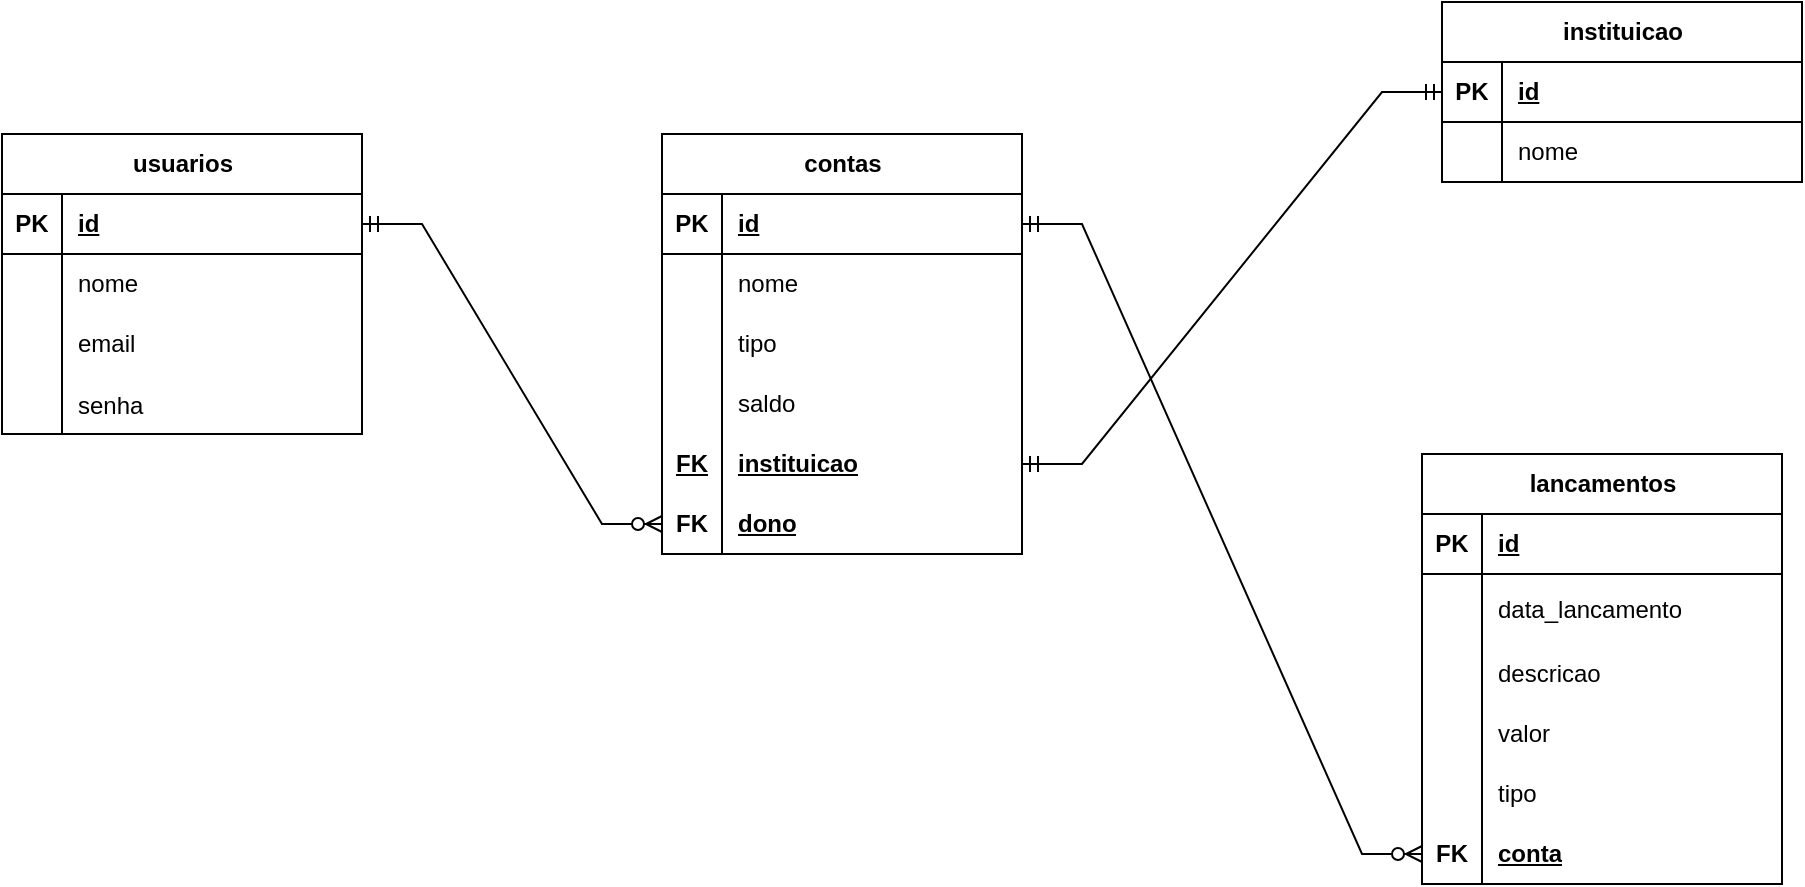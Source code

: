 <mxfile version="21.3.7" type="device">
  <diagram name="Página-1" id="OoV9kokfs8FvZuyCbFnL">
    <mxGraphModel dx="1434" dy="839" grid="1" gridSize="10" guides="1" tooltips="1" connect="1" arrows="1" fold="1" page="1" pageScale="1" pageWidth="1169" pageHeight="827" math="0" shadow="0">
      <root>
        <mxCell id="0" />
        <mxCell id="1" parent="0" />
        <mxCell id="dNO3r-8lVKFqEr_g1uu2-1" value="usuarios" style="shape=table;startSize=30;container=1;collapsible=1;childLayout=tableLayout;fixedRows=1;rowLines=0;fontStyle=1;align=center;resizeLast=1;html=1;" parent="1" vertex="1">
          <mxGeometry x="140" y="226" width="180" height="150" as="geometry" />
        </mxCell>
        <mxCell id="dNO3r-8lVKFqEr_g1uu2-2" value="" style="shape=tableRow;horizontal=0;startSize=0;swimlaneHead=0;swimlaneBody=0;fillColor=none;collapsible=0;dropTarget=0;points=[[0,0.5],[1,0.5]];portConstraint=eastwest;top=0;left=0;right=0;bottom=1;" parent="dNO3r-8lVKFqEr_g1uu2-1" vertex="1">
          <mxGeometry y="30" width="180" height="30" as="geometry" />
        </mxCell>
        <mxCell id="dNO3r-8lVKFqEr_g1uu2-3" value="PK" style="shape=partialRectangle;connectable=0;fillColor=none;top=0;left=0;bottom=0;right=0;fontStyle=1;overflow=hidden;whiteSpace=wrap;html=1;" parent="dNO3r-8lVKFqEr_g1uu2-2" vertex="1">
          <mxGeometry width="30" height="30" as="geometry">
            <mxRectangle width="30" height="30" as="alternateBounds" />
          </mxGeometry>
        </mxCell>
        <mxCell id="dNO3r-8lVKFqEr_g1uu2-4" value="id" style="shape=partialRectangle;connectable=0;fillColor=none;top=0;left=0;bottom=0;right=0;align=left;spacingLeft=6;fontStyle=5;overflow=hidden;whiteSpace=wrap;html=1;" parent="dNO3r-8lVKFqEr_g1uu2-2" vertex="1">
          <mxGeometry x="30" width="150" height="30" as="geometry">
            <mxRectangle width="150" height="30" as="alternateBounds" />
          </mxGeometry>
        </mxCell>
        <mxCell id="dNO3r-8lVKFqEr_g1uu2-5" value="" style="shape=tableRow;horizontal=0;startSize=0;swimlaneHead=0;swimlaneBody=0;fillColor=none;collapsible=0;dropTarget=0;points=[[0,0.5],[1,0.5]];portConstraint=eastwest;top=0;left=0;right=0;bottom=0;" parent="dNO3r-8lVKFqEr_g1uu2-1" vertex="1">
          <mxGeometry y="60" width="180" height="30" as="geometry" />
        </mxCell>
        <mxCell id="dNO3r-8lVKFqEr_g1uu2-6" value="" style="shape=partialRectangle;connectable=0;fillColor=none;top=0;left=0;bottom=0;right=0;editable=1;overflow=hidden;whiteSpace=wrap;html=1;" parent="dNO3r-8lVKFqEr_g1uu2-5" vertex="1">
          <mxGeometry width="30" height="30" as="geometry">
            <mxRectangle width="30" height="30" as="alternateBounds" />
          </mxGeometry>
        </mxCell>
        <mxCell id="dNO3r-8lVKFqEr_g1uu2-7" value="nome" style="shape=partialRectangle;connectable=0;fillColor=none;top=0;left=0;bottom=0;right=0;align=left;spacingLeft=6;overflow=hidden;whiteSpace=wrap;html=1;" parent="dNO3r-8lVKFqEr_g1uu2-5" vertex="1">
          <mxGeometry x="30" width="150" height="30" as="geometry">
            <mxRectangle width="150" height="30" as="alternateBounds" />
          </mxGeometry>
        </mxCell>
        <mxCell id="dNO3r-8lVKFqEr_g1uu2-8" value="" style="shape=tableRow;horizontal=0;startSize=0;swimlaneHead=0;swimlaneBody=0;fillColor=none;collapsible=0;dropTarget=0;points=[[0,0.5],[1,0.5]];portConstraint=eastwest;top=0;left=0;right=0;bottom=0;" parent="dNO3r-8lVKFqEr_g1uu2-1" vertex="1">
          <mxGeometry y="90" width="180" height="30" as="geometry" />
        </mxCell>
        <mxCell id="dNO3r-8lVKFqEr_g1uu2-9" value="" style="shape=partialRectangle;connectable=0;fillColor=none;top=0;left=0;bottom=0;right=0;editable=1;overflow=hidden;whiteSpace=wrap;html=1;" parent="dNO3r-8lVKFqEr_g1uu2-8" vertex="1">
          <mxGeometry width="30" height="30" as="geometry">
            <mxRectangle width="30" height="30" as="alternateBounds" />
          </mxGeometry>
        </mxCell>
        <mxCell id="dNO3r-8lVKFqEr_g1uu2-10" value="email" style="shape=partialRectangle;connectable=0;fillColor=none;top=0;left=0;bottom=0;right=0;align=left;spacingLeft=6;overflow=hidden;whiteSpace=wrap;html=1;" parent="dNO3r-8lVKFqEr_g1uu2-8" vertex="1">
          <mxGeometry x="30" width="150" height="30" as="geometry">
            <mxRectangle width="150" height="30" as="alternateBounds" />
          </mxGeometry>
        </mxCell>
        <mxCell id="dNO3r-8lVKFqEr_g1uu2-80" value="" style="shape=tableRow;horizontal=0;startSize=0;swimlaneHead=0;swimlaneBody=0;fillColor=none;collapsible=0;dropTarget=0;points=[[0,0.5],[1,0.5]];portConstraint=eastwest;top=0;left=0;right=0;bottom=0;" parent="dNO3r-8lVKFqEr_g1uu2-1" vertex="1">
          <mxGeometry y="120" width="180" height="30" as="geometry" />
        </mxCell>
        <mxCell id="dNO3r-8lVKFqEr_g1uu2-81" value="" style="shape=partialRectangle;connectable=0;fillColor=none;top=0;left=0;bottom=0;right=0;editable=1;overflow=hidden;" parent="dNO3r-8lVKFqEr_g1uu2-80" vertex="1">
          <mxGeometry width="30" height="30" as="geometry">
            <mxRectangle width="30" height="30" as="alternateBounds" />
          </mxGeometry>
        </mxCell>
        <mxCell id="dNO3r-8lVKFqEr_g1uu2-82" value="senha" style="shape=partialRectangle;connectable=0;fillColor=none;top=0;left=0;bottom=0;right=0;align=left;spacingLeft=6;overflow=hidden;" parent="dNO3r-8lVKFqEr_g1uu2-80" vertex="1">
          <mxGeometry x="30" width="150" height="30" as="geometry">
            <mxRectangle width="150" height="30" as="alternateBounds" />
          </mxGeometry>
        </mxCell>
        <mxCell id="dNO3r-8lVKFqEr_g1uu2-14" value="contas" style="shape=table;startSize=30;container=1;collapsible=1;childLayout=tableLayout;fixedRows=1;rowLines=0;fontStyle=1;align=center;resizeLast=1;html=1;" parent="1" vertex="1">
          <mxGeometry x="470" y="226" width="180" height="210" as="geometry" />
        </mxCell>
        <mxCell id="dNO3r-8lVKFqEr_g1uu2-15" value="" style="shape=tableRow;horizontal=0;startSize=0;swimlaneHead=0;swimlaneBody=0;fillColor=none;collapsible=0;dropTarget=0;points=[[0,0.5],[1,0.5]];portConstraint=eastwest;top=0;left=0;right=0;bottom=1;" parent="dNO3r-8lVKFqEr_g1uu2-14" vertex="1">
          <mxGeometry y="30" width="180" height="30" as="geometry" />
        </mxCell>
        <mxCell id="dNO3r-8lVKFqEr_g1uu2-16" value="PK" style="shape=partialRectangle;connectable=0;fillColor=none;top=0;left=0;bottom=0;right=0;fontStyle=1;overflow=hidden;whiteSpace=wrap;html=1;" parent="dNO3r-8lVKFqEr_g1uu2-15" vertex="1">
          <mxGeometry width="30" height="30" as="geometry">
            <mxRectangle width="30" height="30" as="alternateBounds" />
          </mxGeometry>
        </mxCell>
        <mxCell id="dNO3r-8lVKFqEr_g1uu2-17" value="id" style="shape=partialRectangle;connectable=0;fillColor=none;top=0;left=0;bottom=0;right=0;align=left;spacingLeft=6;fontStyle=5;overflow=hidden;whiteSpace=wrap;html=1;" parent="dNO3r-8lVKFqEr_g1uu2-15" vertex="1">
          <mxGeometry x="30" width="150" height="30" as="geometry">
            <mxRectangle width="150" height="30" as="alternateBounds" />
          </mxGeometry>
        </mxCell>
        <mxCell id="dNO3r-8lVKFqEr_g1uu2-18" value="" style="shape=tableRow;horizontal=0;startSize=0;swimlaneHead=0;swimlaneBody=0;fillColor=none;collapsible=0;dropTarget=0;points=[[0,0.5],[1,0.5]];portConstraint=eastwest;top=0;left=0;right=0;bottom=0;" parent="dNO3r-8lVKFqEr_g1uu2-14" vertex="1">
          <mxGeometry y="60" width="180" height="30" as="geometry" />
        </mxCell>
        <mxCell id="dNO3r-8lVKFqEr_g1uu2-19" value="" style="shape=partialRectangle;connectable=0;fillColor=none;top=0;left=0;bottom=0;right=0;editable=1;overflow=hidden;whiteSpace=wrap;html=1;" parent="dNO3r-8lVKFqEr_g1uu2-18" vertex="1">
          <mxGeometry width="30" height="30" as="geometry">
            <mxRectangle width="30" height="30" as="alternateBounds" />
          </mxGeometry>
        </mxCell>
        <mxCell id="dNO3r-8lVKFqEr_g1uu2-20" value="nome" style="shape=partialRectangle;connectable=0;fillColor=none;top=0;left=0;bottom=0;right=0;align=left;spacingLeft=6;overflow=hidden;whiteSpace=wrap;html=1;" parent="dNO3r-8lVKFqEr_g1uu2-18" vertex="1">
          <mxGeometry x="30" width="150" height="30" as="geometry">
            <mxRectangle width="150" height="30" as="alternateBounds" />
          </mxGeometry>
        </mxCell>
        <mxCell id="dNO3r-8lVKFqEr_g1uu2-21" value="" style="shape=tableRow;horizontal=0;startSize=0;swimlaneHead=0;swimlaneBody=0;fillColor=none;collapsible=0;dropTarget=0;points=[[0,0.5],[1,0.5]];portConstraint=eastwest;top=0;left=0;right=0;bottom=0;" parent="dNO3r-8lVKFqEr_g1uu2-14" vertex="1">
          <mxGeometry y="90" width="180" height="30" as="geometry" />
        </mxCell>
        <mxCell id="dNO3r-8lVKFqEr_g1uu2-22" value="" style="shape=partialRectangle;connectable=0;fillColor=none;top=0;left=0;bottom=0;right=0;editable=1;overflow=hidden;whiteSpace=wrap;html=1;" parent="dNO3r-8lVKFqEr_g1uu2-21" vertex="1">
          <mxGeometry width="30" height="30" as="geometry">
            <mxRectangle width="30" height="30" as="alternateBounds" />
          </mxGeometry>
        </mxCell>
        <mxCell id="dNO3r-8lVKFqEr_g1uu2-23" value="tipo" style="shape=partialRectangle;connectable=0;fillColor=none;top=0;left=0;bottom=0;right=0;align=left;spacingLeft=6;overflow=hidden;whiteSpace=wrap;html=1;" parent="dNO3r-8lVKFqEr_g1uu2-21" vertex="1">
          <mxGeometry x="30" width="150" height="30" as="geometry">
            <mxRectangle width="150" height="30" as="alternateBounds" />
          </mxGeometry>
        </mxCell>
        <mxCell id="dNO3r-8lVKFqEr_g1uu2-24" value="" style="shape=tableRow;horizontal=0;startSize=0;swimlaneHead=0;swimlaneBody=0;fillColor=none;collapsible=0;dropTarget=0;points=[[0,0.5],[1,0.5]];portConstraint=eastwest;top=0;left=0;right=0;bottom=0;" parent="dNO3r-8lVKFqEr_g1uu2-14" vertex="1">
          <mxGeometry y="120" width="180" height="30" as="geometry" />
        </mxCell>
        <mxCell id="dNO3r-8lVKFqEr_g1uu2-25" value="" style="shape=partialRectangle;connectable=0;fillColor=none;top=0;left=0;bottom=0;right=0;editable=1;overflow=hidden;whiteSpace=wrap;html=1;" parent="dNO3r-8lVKFqEr_g1uu2-24" vertex="1">
          <mxGeometry width="30" height="30" as="geometry">
            <mxRectangle width="30" height="30" as="alternateBounds" />
          </mxGeometry>
        </mxCell>
        <mxCell id="dNO3r-8lVKFqEr_g1uu2-26" value="saldo" style="shape=partialRectangle;connectable=0;fillColor=none;top=0;left=0;bottom=0;right=0;align=left;spacingLeft=6;overflow=hidden;whiteSpace=wrap;html=1;" parent="dNO3r-8lVKFqEr_g1uu2-24" vertex="1">
          <mxGeometry x="30" width="150" height="30" as="geometry">
            <mxRectangle width="150" height="30" as="alternateBounds" />
          </mxGeometry>
        </mxCell>
        <mxCell id="dNO3r-8lVKFqEr_g1uu2-102" value="" style="shape=tableRow;horizontal=0;startSize=0;swimlaneHead=0;swimlaneBody=0;fillColor=none;collapsible=0;dropTarget=0;points=[[0,0.5],[1,0.5]];portConstraint=eastwest;top=0;left=0;right=0;bottom=0;fontStyle=5" parent="dNO3r-8lVKFqEr_g1uu2-14" vertex="1">
          <mxGeometry y="150" width="180" height="30" as="geometry" />
        </mxCell>
        <mxCell id="dNO3r-8lVKFqEr_g1uu2-103" value="FK" style="shape=partialRectangle;connectable=0;fillColor=none;top=0;left=0;bottom=0;right=0;fontStyle=5;overflow=hidden;whiteSpace=wrap;html=1;" parent="dNO3r-8lVKFqEr_g1uu2-102" vertex="1">
          <mxGeometry width="30" height="30" as="geometry">
            <mxRectangle width="30" height="30" as="alternateBounds" />
          </mxGeometry>
        </mxCell>
        <mxCell id="dNO3r-8lVKFqEr_g1uu2-104" value="&lt;b&gt;&lt;u&gt;instituicao&lt;/u&gt;&lt;/b&gt;" style="shape=partialRectangle;connectable=0;fillColor=none;top=0;left=0;bottom=0;right=0;align=left;spacingLeft=6;fontStyle=0;overflow=hidden;whiteSpace=wrap;html=1;" parent="dNO3r-8lVKFqEr_g1uu2-102" vertex="1">
          <mxGeometry x="30" width="150" height="30" as="geometry">
            <mxRectangle width="150" height="30" as="alternateBounds" />
          </mxGeometry>
        </mxCell>
        <mxCell id="dNO3r-8lVKFqEr_g1uu2-59" value="" style="shape=tableRow;horizontal=0;startSize=0;swimlaneHead=0;swimlaneBody=0;fillColor=none;collapsible=0;dropTarget=0;points=[[0,0.5],[1,0.5]];portConstraint=eastwest;top=0;left=0;right=0;bottom=1;" parent="dNO3r-8lVKFqEr_g1uu2-14" vertex="1">
          <mxGeometry y="180" width="180" height="30" as="geometry" />
        </mxCell>
        <mxCell id="dNO3r-8lVKFqEr_g1uu2-60" value="FK" style="shape=partialRectangle;connectable=0;fillColor=none;top=0;left=0;bottom=0;right=0;fontStyle=1;overflow=hidden;whiteSpace=wrap;html=1;" parent="dNO3r-8lVKFqEr_g1uu2-59" vertex="1">
          <mxGeometry width="30" height="30" as="geometry">
            <mxRectangle width="30" height="30" as="alternateBounds" />
          </mxGeometry>
        </mxCell>
        <mxCell id="dNO3r-8lVKFqEr_g1uu2-61" value="dono" style="shape=partialRectangle;connectable=0;fillColor=none;top=0;left=0;bottom=0;right=0;align=left;spacingLeft=6;fontStyle=5;overflow=hidden;whiteSpace=wrap;html=1;" parent="dNO3r-8lVKFqEr_g1uu2-59" vertex="1">
          <mxGeometry x="30" width="150" height="30" as="geometry">
            <mxRectangle width="150" height="30" as="alternateBounds" />
          </mxGeometry>
        </mxCell>
        <mxCell id="dNO3r-8lVKFqEr_g1uu2-62" value="" style="edgeStyle=entityRelationEdgeStyle;fontSize=12;html=1;endArrow=ERzeroToMany;startArrow=ERmandOne;rounded=0;exitX=1;exitY=0.5;exitDx=0;exitDy=0;entryX=0;entryY=0.5;entryDx=0;entryDy=0;" parent="1" source="dNO3r-8lVKFqEr_g1uu2-2" target="dNO3r-8lVKFqEr_g1uu2-59" edge="1">
          <mxGeometry width="100" height="100" relative="1" as="geometry">
            <mxPoint x="290" y="476" as="sourcePoint" />
            <mxPoint x="390" y="376" as="targetPoint" />
          </mxGeometry>
        </mxCell>
        <mxCell id="dNO3r-8lVKFqEr_g1uu2-63" value="lancamentos" style="shape=table;startSize=30;container=1;collapsible=1;childLayout=tableLayout;fixedRows=1;rowLines=0;fontStyle=1;align=center;resizeLast=1;html=1;" parent="1" vertex="1">
          <mxGeometry x="850" y="386" width="180" height="215" as="geometry" />
        </mxCell>
        <mxCell id="dNO3r-8lVKFqEr_g1uu2-64" value="" style="shape=tableRow;horizontal=0;startSize=0;swimlaneHead=0;swimlaneBody=0;fillColor=none;collapsible=0;dropTarget=0;points=[[0,0.5],[1,0.5]];portConstraint=eastwest;top=0;left=0;right=0;bottom=1;" parent="dNO3r-8lVKFqEr_g1uu2-63" vertex="1">
          <mxGeometry y="30" width="180" height="30" as="geometry" />
        </mxCell>
        <mxCell id="dNO3r-8lVKFqEr_g1uu2-65" value="PK" style="shape=partialRectangle;connectable=0;fillColor=none;top=0;left=0;bottom=0;right=0;fontStyle=1;overflow=hidden;whiteSpace=wrap;html=1;" parent="dNO3r-8lVKFqEr_g1uu2-64" vertex="1">
          <mxGeometry width="30" height="30" as="geometry">
            <mxRectangle width="30" height="30" as="alternateBounds" />
          </mxGeometry>
        </mxCell>
        <mxCell id="dNO3r-8lVKFqEr_g1uu2-66" value="id" style="shape=partialRectangle;connectable=0;fillColor=none;top=0;left=0;bottom=0;right=0;align=left;spacingLeft=6;fontStyle=5;overflow=hidden;whiteSpace=wrap;html=1;" parent="dNO3r-8lVKFqEr_g1uu2-64" vertex="1">
          <mxGeometry x="30" width="150" height="30" as="geometry">
            <mxRectangle width="150" height="30" as="alternateBounds" />
          </mxGeometry>
        </mxCell>
        <mxCell id="dNO3r-8lVKFqEr_g1uu2-67" value="" style="shape=tableRow;horizontal=0;startSize=0;swimlaneHead=0;swimlaneBody=0;fillColor=none;collapsible=0;dropTarget=0;points=[[0,0.5],[1,0.5]];portConstraint=eastwest;top=0;left=0;right=0;bottom=0;" parent="dNO3r-8lVKFqEr_g1uu2-63" vertex="1">
          <mxGeometry y="60" width="180" height="35" as="geometry" />
        </mxCell>
        <mxCell id="dNO3r-8lVKFqEr_g1uu2-68" value="" style="shape=partialRectangle;connectable=0;fillColor=none;top=0;left=0;bottom=0;right=0;editable=1;overflow=hidden;whiteSpace=wrap;html=1;" parent="dNO3r-8lVKFqEr_g1uu2-67" vertex="1">
          <mxGeometry width="30" height="35" as="geometry">
            <mxRectangle width="30" height="35" as="alternateBounds" />
          </mxGeometry>
        </mxCell>
        <mxCell id="dNO3r-8lVKFqEr_g1uu2-69" value="data_lancamento" style="shape=partialRectangle;connectable=0;fillColor=none;top=0;left=0;bottom=0;right=0;align=left;spacingLeft=6;overflow=hidden;whiteSpace=wrap;html=1;" parent="dNO3r-8lVKFqEr_g1uu2-67" vertex="1">
          <mxGeometry x="30" width="150" height="35" as="geometry">
            <mxRectangle width="150" height="35" as="alternateBounds" />
          </mxGeometry>
        </mxCell>
        <mxCell id="dNO3r-8lVKFqEr_g1uu2-83" value="" style="shape=tableRow;horizontal=0;startSize=0;swimlaneHead=0;swimlaneBody=0;fillColor=none;collapsible=0;dropTarget=0;points=[[0,0.5],[1,0.5]];portConstraint=eastwest;top=0;left=0;right=0;bottom=0;" parent="dNO3r-8lVKFqEr_g1uu2-63" vertex="1">
          <mxGeometry y="95" width="180" height="30" as="geometry" />
        </mxCell>
        <mxCell id="dNO3r-8lVKFqEr_g1uu2-84" value="" style="shape=partialRectangle;connectable=0;fillColor=none;top=0;left=0;bottom=0;right=0;editable=1;overflow=hidden;whiteSpace=wrap;html=1;" parent="dNO3r-8lVKFqEr_g1uu2-83" vertex="1">
          <mxGeometry width="30" height="30" as="geometry">
            <mxRectangle width="30" height="30" as="alternateBounds" />
          </mxGeometry>
        </mxCell>
        <mxCell id="dNO3r-8lVKFqEr_g1uu2-85" value="descricao" style="shape=partialRectangle;connectable=0;fillColor=none;top=0;left=0;bottom=0;right=0;align=left;spacingLeft=6;overflow=hidden;whiteSpace=wrap;html=1;" parent="dNO3r-8lVKFqEr_g1uu2-83" vertex="1">
          <mxGeometry x="30" width="150" height="30" as="geometry">
            <mxRectangle width="150" height="30" as="alternateBounds" />
          </mxGeometry>
        </mxCell>
        <mxCell id="dNO3r-8lVKFqEr_g1uu2-70" value="" style="shape=tableRow;horizontal=0;startSize=0;swimlaneHead=0;swimlaneBody=0;fillColor=none;collapsible=0;dropTarget=0;points=[[0,0.5],[1,0.5]];portConstraint=eastwest;top=0;left=0;right=0;bottom=0;" parent="dNO3r-8lVKFqEr_g1uu2-63" vertex="1">
          <mxGeometry y="125" width="180" height="30" as="geometry" />
        </mxCell>
        <mxCell id="dNO3r-8lVKFqEr_g1uu2-71" value="" style="shape=partialRectangle;connectable=0;fillColor=none;top=0;left=0;bottom=0;right=0;editable=1;overflow=hidden;whiteSpace=wrap;html=1;" parent="dNO3r-8lVKFqEr_g1uu2-70" vertex="1">
          <mxGeometry width="30" height="30" as="geometry">
            <mxRectangle width="30" height="30" as="alternateBounds" />
          </mxGeometry>
        </mxCell>
        <mxCell id="dNO3r-8lVKFqEr_g1uu2-72" value="valor" style="shape=partialRectangle;connectable=0;fillColor=none;top=0;left=0;bottom=0;right=0;align=left;spacingLeft=6;overflow=hidden;whiteSpace=wrap;html=1;" parent="dNO3r-8lVKFqEr_g1uu2-70" vertex="1">
          <mxGeometry x="30" width="150" height="30" as="geometry">
            <mxRectangle width="150" height="30" as="alternateBounds" />
          </mxGeometry>
        </mxCell>
        <mxCell id="dNO3r-8lVKFqEr_g1uu2-73" value="" style="shape=tableRow;horizontal=0;startSize=0;swimlaneHead=0;swimlaneBody=0;fillColor=none;collapsible=0;dropTarget=0;points=[[0,0.5],[1,0.5]];portConstraint=eastwest;top=0;left=0;right=0;bottom=0;" parent="dNO3r-8lVKFqEr_g1uu2-63" vertex="1">
          <mxGeometry y="155" width="180" height="30" as="geometry" />
        </mxCell>
        <mxCell id="dNO3r-8lVKFqEr_g1uu2-74" value="" style="shape=partialRectangle;connectable=0;fillColor=none;top=0;left=0;bottom=0;right=0;editable=1;overflow=hidden;whiteSpace=wrap;html=1;" parent="dNO3r-8lVKFqEr_g1uu2-73" vertex="1">
          <mxGeometry width="30" height="30" as="geometry">
            <mxRectangle width="30" height="30" as="alternateBounds" />
          </mxGeometry>
        </mxCell>
        <mxCell id="dNO3r-8lVKFqEr_g1uu2-75" value="tipo" style="shape=partialRectangle;connectable=0;fillColor=none;top=0;left=0;bottom=0;right=0;align=left;spacingLeft=6;overflow=hidden;whiteSpace=wrap;html=1;" parent="dNO3r-8lVKFqEr_g1uu2-73" vertex="1">
          <mxGeometry x="30" width="150" height="30" as="geometry">
            <mxRectangle width="150" height="30" as="alternateBounds" />
          </mxGeometry>
        </mxCell>
        <mxCell id="dNO3r-8lVKFqEr_g1uu2-76" value="" style="shape=tableRow;horizontal=0;startSize=0;swimlaneHead=0;swimlaneBody=0;fillColor=none;collapsible=0;dropTarget=0;points=[[0,0.5],[1,0.5]];portConstraint=eastwest;top=0;left=0;right=0;bottom=0;fontStyle=1" parent="dNO3r-8lVKFqEr_g1uu2-63" vertex="1">
          <mxGeometry y="185" width="180" height="30" as="geometry" />
        </mxCell>
        <mxCell id="dNO3r-8lVKFqEr_g1uu2-77" value="FK" style="shape=partialRectangle;connectable=0;fillColor=none;top=0;left=0;bottom=0;right=0;fontStyle=1;overflow=hidden;whiteSpace=wrap;html=1;" parent="dNO3r-8lVKFqEr_g1uu2-76" vertex="1">
          <mxGeometry width="30" height="30" as="geometry">
            <mxRectangle width="30" height="30" as="alternateBounds" />
          </mxGeometry>
        </mxCell>
        <mxCell id="dNO3r-8lVKFqEr_g1uu2-78" value="conta" style="shape=partialRectangle;connectable=0;fillColor=none;top=0;left=0;bottom=0;right=0;align=left;spacingLeft=6;fontStyle=5;overflow=hidden;whiteSpace=wrap;html=1;" parent="dNO3r-8lVKFqEr_g1uu2-76" vertex="1">
          <mxGeometry x="30" width="150" height="30" as="geometry">
            <mxRectangle width="150" height="30" as="alternateBounds" />
          </mxGeometry>
        </mxCell>
        <mxCell id="dNO3r-8lVKFqEr_g1uu2-79" value="" style="edgeStyle=entityRelationEdgeStyle;fontSize=12;html=1;endArrow=ERzeroToMany;startArrow=ERmandOne;rounded=0;exitX=1;exitY=0.5;exitDx=0;exitDy=0;entryX=0;entryY=0.5;entryDx=0;entryDy=0;" parent="1" source="dNO3r-8lVKFqEr_g1uu2-15" target="dNO3r-8lVKFqEr_g1uu2-76" edge="1">
          <mxGeometry width="100" height="100" relative="1" as="geometry">
            <mxPoint x="720" y="626" as="sourcePoint" />
            <mxPoint x="820" y="526" as="targetPoint" />
          </mxGeometry>
        </mxCell>
        <mxCell id="dNO3r-8lVKFqEr_g1uu2-86" value="instituicao" style="shape=table;startSize=30;container=1;collapsible=1;childLayout=tableLayout;fixedRows=1;rowLines=0;fontStyle=1;align=center;resizeLast=1;html=1;" parent="1" vertex="1">
          <mxGeometry x="860" y="160" width="180" height="90" as="geometry" />
        </mxCell>
        <mxCell id="dNO3r-8lVKFqEr_g1uu2-87" value="" style="shape=tableRow;horizontal=0;startSize=0;swimlaneHead=0;swimlaneBody=0;fillColor=none;collapsible=0;dropTarget=0;points=[[0,0.5],[1,0.5]];portConstraint=eastwest;top=0;left=0;right=0;bottom=1;" parent="dNO3r-8lVKFqEr_g1uu2-86" vertex="1">
          <mxGeometry y="30" width="180" height="30" as="geometry" />
        </mxCell>
        <mxCell id="dNO3r-8lVKFqEr_g1uu2-88" value="PK" style="shape=partialRectangle;connectable=0;fillColor=none;top=0;left=0;bottom=0;right=0;fontStyle=1;overflow=hidden;whiteSpace=wrap;html=1;" parent="dNO3r-8lVKFqEr_g1uu2-87" vertex="1">
          <mxGeometry width="30" height="30" as="geometry">
            <mxRectangle width="30" height="30" as="alternateBounds" />
          </mxGeometry>
        </mxCell>
        <mxCell id="dNO3r-8lVKFqEr_g1uu2-89" value="id" style="shape=partialRectangle;connectable=0;fillColor=none;top=0;left=0;bottom=0;right=0;align=left;spacingLeft=6;fontStyle=5;overflow=hidden;whiteSpace=wrap;html=1;" parent="dNO3r-8lVKFqEr_g1uu2-87" vertex="1">
          <mxGeometry x="30" width="150" height="30" as="geometry">
            <mxRectangle width="150" height="30" as="alternateBounds" />
          </mxGeometry>
        </mxCell>
        <mxCell id="dNO3r-8lVKFqEr_g1uu2-90" value="" style="shape=tableRow;horizontal=0;startSize=0;swimlaneHead=0;swimlaneBody=0;fillColor=none;collapsible=0;dropTarget=0;points=[[0,0.5],[1,0.5]];portConstraint=eastwest;top=0;left=0;right=0;bottom=0;" parent="dNO3r-8lVKFqEr_g1uu2-86" vertex="1">
          <mxGeometry y="60" width="180" height="30" as="geometry" />
        </mxCell>
        <mxCell id="dNO3r-8lVKFqEr_g1uu2-91" value="" style="shape=partialRectangle;connectable=0;fillColor=none;top=0;left=0;bottom=0;right=0;editable=1;overflow=hidden;whiteSpace=wrap;html=1;" parent="dNO3r-8lVKFqEr_g1uu2-90" vertex="1">
          <mxGeometry width="30" height="30" as="geometry">
            <mxRectangle width="30" height="30" as="alternateBounds" />
          </mxGeometry>
        </mxCell>
        <mxCell id="dNO3r-8lVKFqEr_g1uu2-92" value="nome" style="shape=partialRectangle;connectable=0;fillColor=none;top=0;left=0;bottom=0;right=0;align=left;spacingLeft=6;overflow=hidden;whiteSpace=wrap;html=1;" parent="dNO3r-8lVKFqEr_g1uu2-90" vertex="1">
          <mxGeometry x="30" width="150" height="30" as="geometry">
            <mxRectangle width="150" height="30" as="alternateBounds" />
          </mxGeometry>
        </mxCell>
        <mxCell id="dNO3r-8lVKFqEr_g1uu2-105" value="" style="edgeStyle=entityRelationEdgeStyle;fontSize=12;html=1;endArrow=ERmandOne;startArrow=ERmandOne;rounded=0;exitX=1;exitY=0.5;exitDx=0;exitDy=0;entryX=0;entryY=0.5;entryDx=0;entryDy=0;" parent="1" source="dNO3r-8lVKFqEr_g1uu2-102" target="dNO3r-8lVKFqEr_g1uu2-87" edge="1">
          <mxGeometry width="100" height="100" relative="1" as="geometry">
            <mxPoint x="580" y="630" as="sourcePoint" />
            <mxPoint x="680" y="530" as="targetPoint" />
          </mxGeometry>
        </mxCell>
      </root>
    </mxGraphModel>
  </diagram>
</mxfile>

